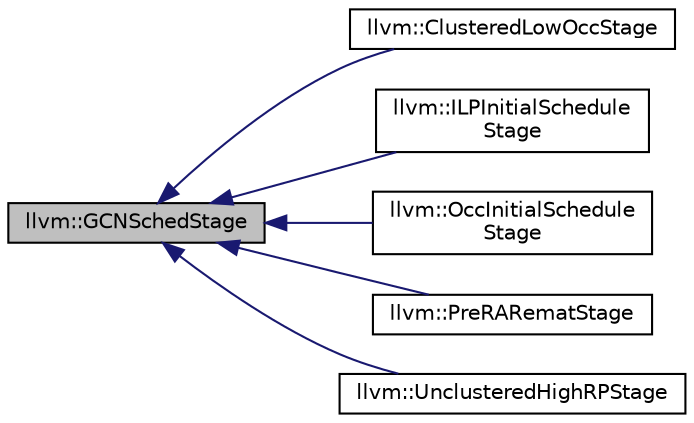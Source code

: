 digraph "llvm::GCNSchedStage"
{
 // LATEX_PDF_SIZE
  bgcolor="transparent";
  edge [fontname="Helvetica",fontsize="10",labelfontname="Helvetica",labelfontsize="10"];
  node [fontname="Helvetica",fontsize="10",shape=record];
  rankdir="LR";
  Node1 [label="llvm::GCNSchedStage",height=0.2,width=0.4,color="black", fillcolor="grey75", style="filled", fontcolor="black",tooltip=" "];
  Node1 -> Node2 [dir="back",color="midnightblue",fontsize="10",style="solid",fontname="Helvetica"];
  Node2 [label="llvm::ClusteredLowOccStage",height=0.2,width=0.4,color="black",URL="$classllvm_1_1ClusteredLowOccStage.html",tooltip=" "];
  Node1 -> Node3 [dir="back",color="midnightblue",fontsize="10",style="solid",fontname="Helvetica"];
  Node3 [label="llvm::ILPInitialSchedule\lStage",height=0.2,width=0.4,color="black",URL="$classllvm_1_1ILPInitialScheduleStage.html",tooltip=" "];
  Node1 -> Node4 [dir="back",color="midnightblue",fontsize="10",style="solid",fontname="Helvetica"];
  Node4 [label="llvm::OccInitialSchedule\lStage",height=0.2,width=0.4,color="black",URL="$classllvm_1_1OccInitialScheduleStage.html",tooltip=" "];
  Node1 -> Node5 [dir="back",color="midnightblue",fontsize="10",style="solid",fontname="Helvetica"];
  Node5 [label="llvm::PreRARematStage",height=0.2,width=0.4,color="black",URL="$classllvm_1_1PreRARematStage.html",tooltip=" "];
  Node1 -> Node6 [dir="back",color="midnightblue",fontsize="10",style="solid",fontname="Helvetica"];
  Node6 [label="llvm::UnclusteredHighRPStage",height=0.2,width=0.4,color="black",URL="$classllvm_1_1UnclusteredHighRPStage.html",tooltip=" "];
}

